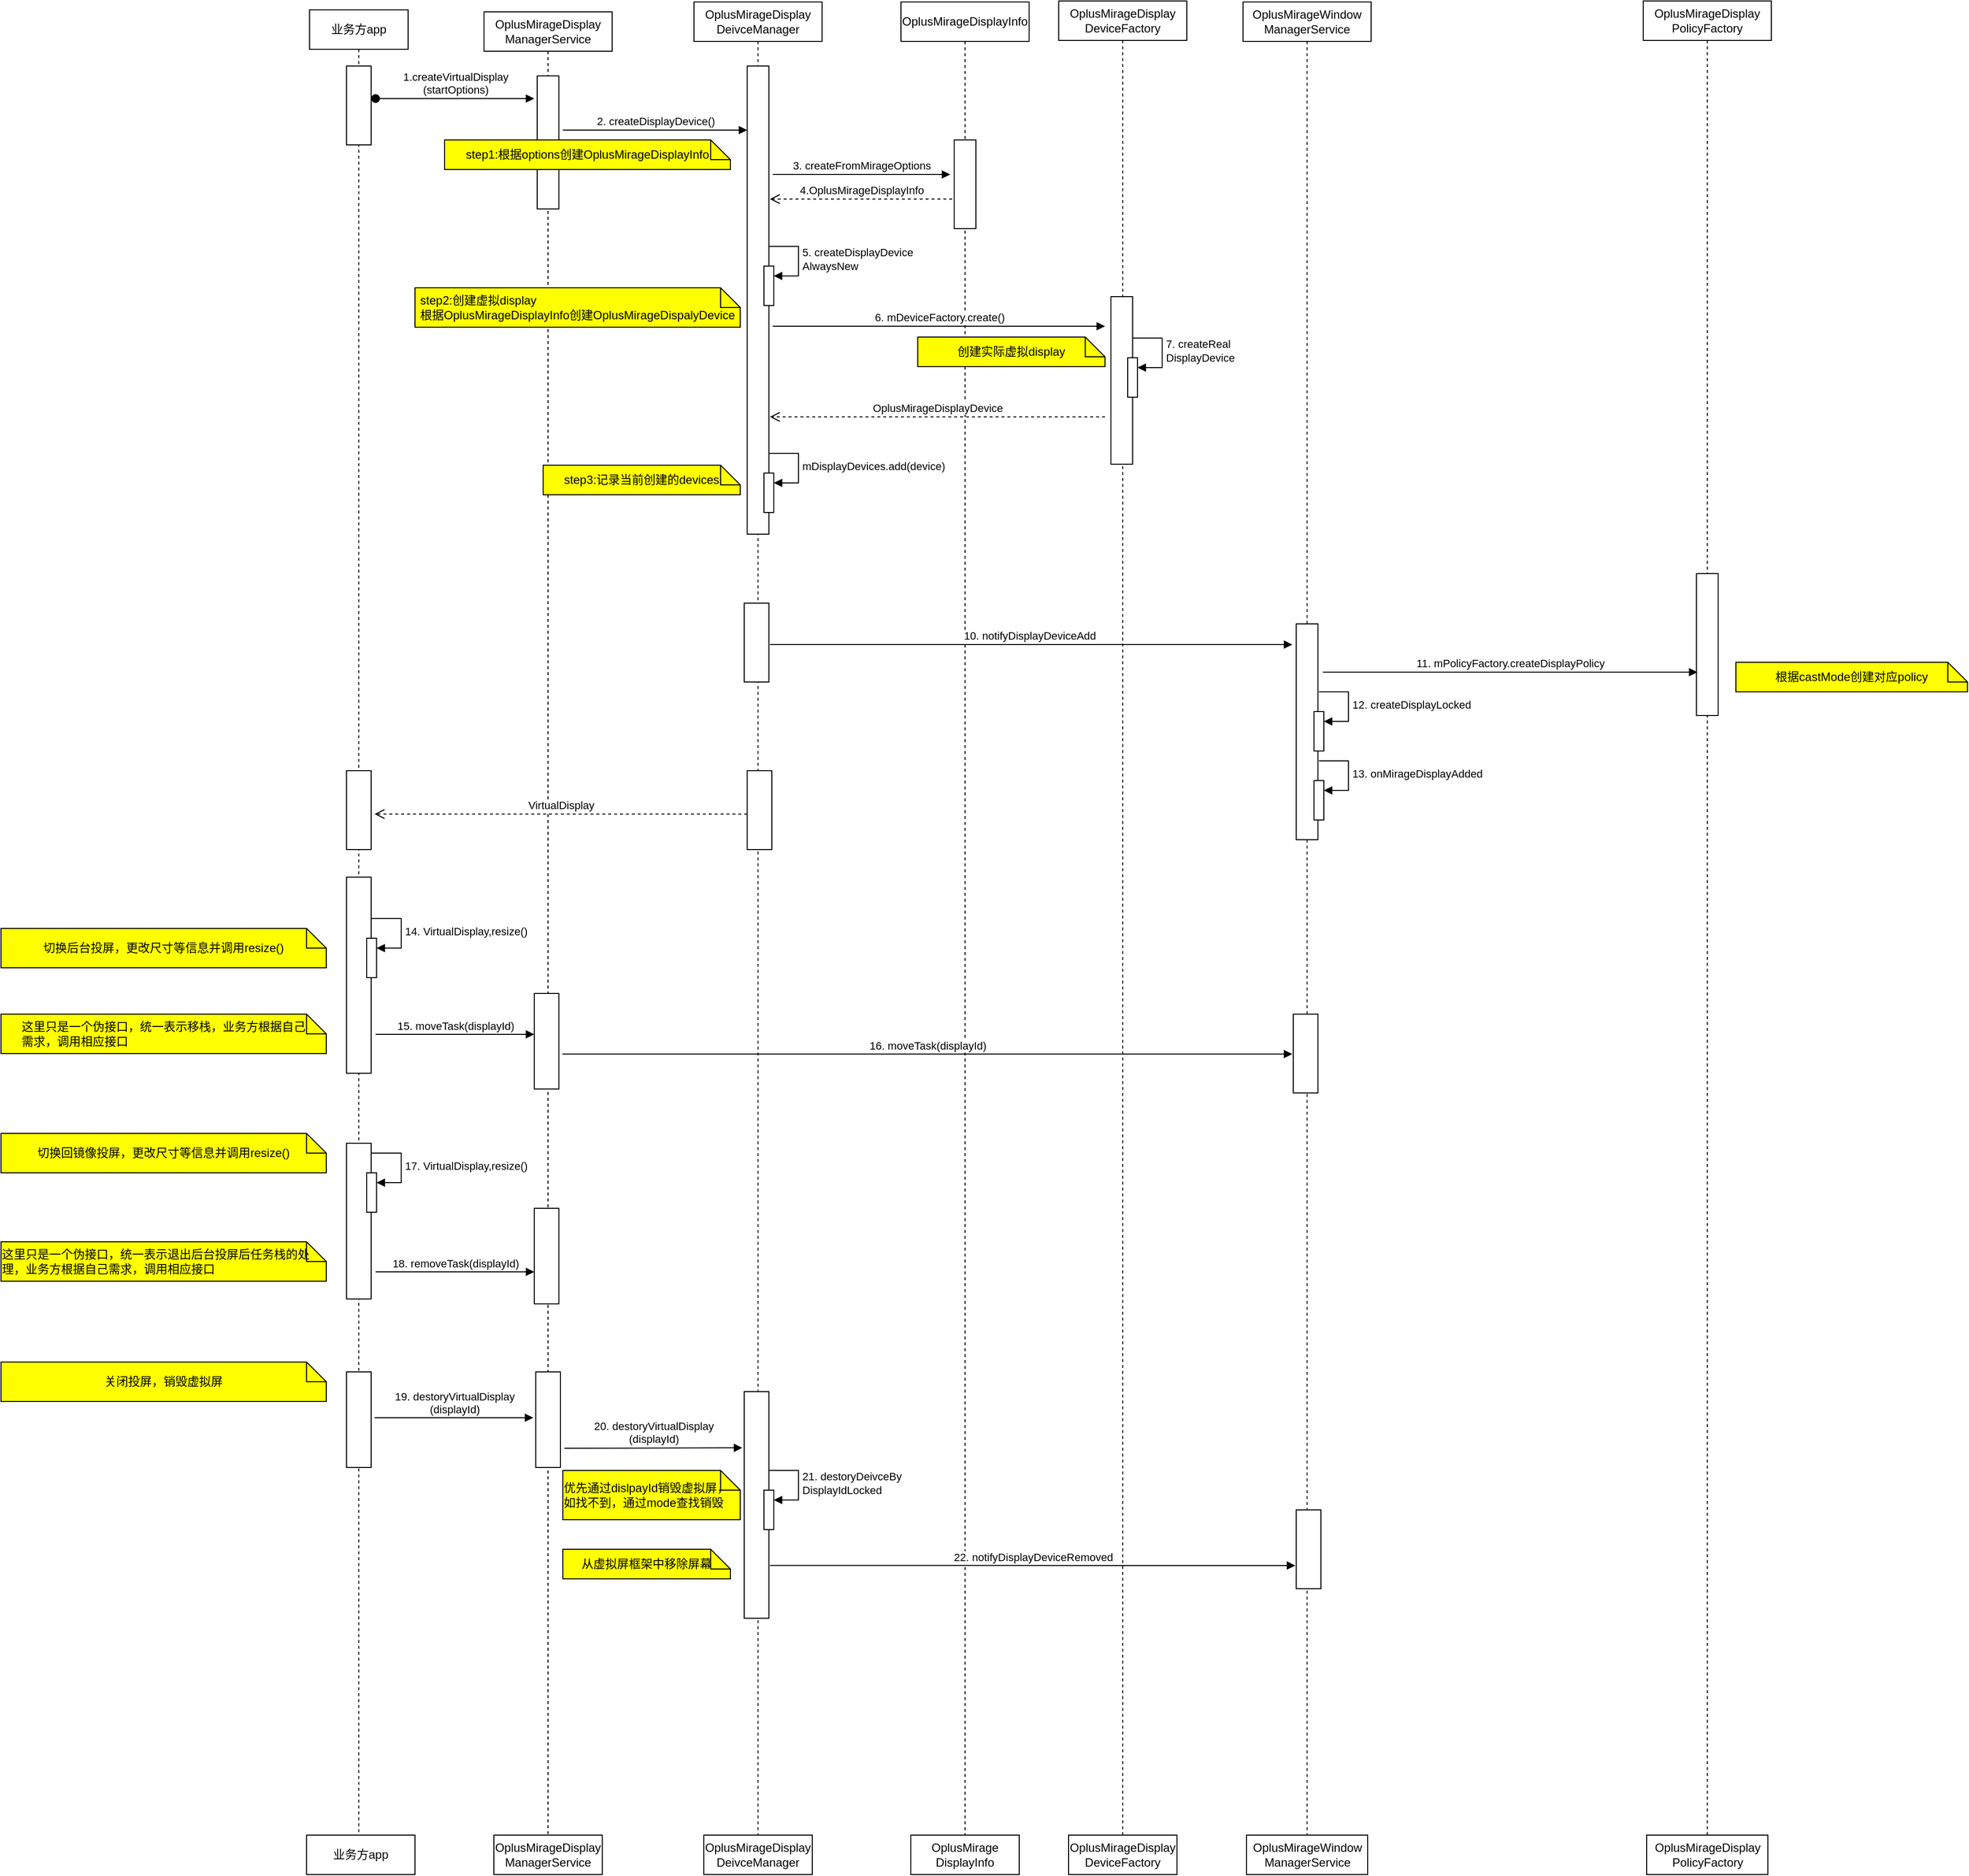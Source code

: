 <mxfile version="21.3.6" type="github">
  <diagram name="第 1 页" id="up2WzP2WOq_WwcbOWC76">
    <mxGraphModel dx="2010" dy="657" grid="1" gridSize="10" guides="1" tooltips="1" connect="1" arrows="1" fold="1" page="1" pageScale="1" pageWidth="827" pageHeight="1169" math="0" shadow="0">
      <root>
        <mxCell id="0" />
        <mxCell id="1" parent="0" />
        <mxCell id="COJoxem9YhKzUR3GFNAb-1" value="OplusMirageDisplay&lt;br&gt;ManagerService" style="shape=umlLifeline;perimeter=lifelinePerimeter;whiteSpace=wrap;html=1;container=0;dropTarget=0;collapsible=0;recursiveResize=0;outlineConnect=0;portConstraint=eastwest;newEdgeStyle={&quot;edgeStyle&quot;:&quot;elbowEdgeStyle&quot;,&quot;elbow&quot;:&quot;vertical&quot;,&quot;curved&quot;:0,&quot;rounded&quot;:0};" vertex="1" parent="1">
          <mxGeometry x="40" y="30" width="130" height="1850" as="geometry" />
        </mxCell>
        <mxCell id="COJoxem9YhKzUR3GFNAb-2" value="" style="html=1;points=[];perimeter=orthogonalPerimeter;outlineConnect=0;targetShapes=umlLifeline;portConstraint=eastwest;newEdgeStyle={&quot;edgeStyle&quot;:&quot;elbowEdgeStyle&quot;,&quot;elbow&quot;:&quot;vertical&quot;,&quot;curved&quot;:0,&quot;rounded&quot;:0};" vertex="1" parent="COJoxem9YhKzUR3GFNAb-1">
          <mxGeometry x="54" y="65" width="22" height="135" as="geometry" />
        </mxCell>
        <mxCell id="COJoxem9YhKzUR3GFNAb-3" value="1.createVirtualDisplay&lt;br&gt;(startOptions)" style="html=1;verticalAlign=bottom;startArrow=oval;endArrow=block;startSize=8;edgeStyle=elbowEdgeStyle;elbow=vertical;curved=0;rounded=0;" edge="1" parent="COJoxem9YhKzUR3GFNAb-1">
          <mxGeometry relative="1" as="geometry">
            <mxPoint x="-110" y="88" as="sourcePoint" />
            <mxPoint x="51" y="88.103" as="targetPoint" />
          </mxGeometry>
        </mxCell>
        <mxCell id="COJoxem9YhKzUR3GFNAb-112" value="" style="html=1;points=[];perimeter=orthogonalPerimeter;outlineConnect=0;targetShapes=umlLifeline;portConstraint=eastwest;newEdgeStyle={&quot;edgeStyle&quot;:&quot;elbowEdgeStyle&quot;,&quot;elbow&quot;:&quot;vertical&quot;,&quot;curved&quot;:0,&quot;rounded&quot;:0};" vertex="1" parent="COJoxem9YhKzUR3GFNAb-1">
          <mxGeometry x="51" y="996" width="25" height="97" as="geometry" />
        </mxCell>
        <mxCell id="COJoxem9YhKzUR3GFNAb-129" value="" style="html=1;points=[];perimeter=orthogonalPerimeter;outlineConnect=0;targetShapes=umlLifeline;portConstraint=eastwest;newEdgeStyle={&quot;edgeStyle&quot;:&quot;elbowEdgeStyle&quot;,&quot;elbow&quot;:&quot;vertical&quot;,&quot;curved&quot;:0,&quot;rounded&quot;:0};" vertex="1" parent="COJoxem9YhKzUR3GFNAb-1">
          <mxGeometry x="51" y="1214" width="25" height="97" as="geometry" />
        </mxCell>
        <mxCell id="COJoxem9YhKzUR3GFNAb-138" value="" style="html=1;points=[];perimeter=orthogonalPerimeter;outlineConnect=0;targetShapes=umlLifeline;portConstraint=eastwest;newEdgeStyle={&quot;edgeStyle&quot;:&quot;elbowEdgeStyle&quot;,&quot;elbow&quot;:&quot;vertical&quot;,&quot;curved&quot;:0,&quot;rounded&quot;:0};" vertex="1" parent="COJoxem9YhKzUR3GFNAb-1">
          <mxGeometry x="52.5" y="1380" width="25" height="97" as="geometry" />
        </mxCell>
        <mxCell id="COJoxem9YhKzUR3GFNAb-5" value="OplusMirageDisplay&lt;br&gt;DeivceManager" style="shape=umlLifeline;perimeter=lifelinePerimeter;whiteSpace=wrap;html=1;container=0;dropTarget=0;collapsible=0;recursiveResize=0;outlineConnect=0;portConstraint=eastwest;newEdgeStyle={&quot;edgeStyle&quot;:&quot;elbowEdgeStyle&quot;,&quot;elbow&quot;:&quot;vertical&quot;,&quot;curved&quot;:0,&quot;rounded&quot;:0};" vertex="1" parent="1">
          <mxGeometry x="253" y="20" width="130" height="1860" as="geometry" />
        </mxCell>
        <mxCell id="COJoxem9YhKzUR3GFNAb-6" value="" style="html=1;points=[];perimeter=orthogonalPerimeter;outlineConnect=0;targetShapes=umlLifeline;portConstraint=eastwest;newEdgeStyle={&quot;edgeStyle&quot;:&quot;elbowEdgeStyle&quot;,&quot;elbow&quot;:&quot;vertical&quot;,&quot;curved&quot;:0,&quot;rounded&quot;:0};" vertex="1" parent="COJoxem9YhKzUR3GFNAb-5">
          <mxGeometry x="54" y="65" width="22" height="475" as="geometry" />
        </mxCell>
        <mxCell id="COJoxem9YhKzUR3GFNAb-7" value="" style="html=1;points=[];perimeter=orthogonalPerimeter;outlineConnect=0;targetShapes=umlLifeline;portConstraint=eastwest;newEdgeStyle={&quot;edgeStyle&quot;:&quot;elbowEdgeStyle&quot;,&quot;elbow&quot;:&quot;vertical&quot;,&quot;curved&quot;:0,&quot;rounded&quot;:0};" vertex="1" parent="COJoxem9YhKzUR3GFNAb-5">
          <mxGeometry x="71" y="268" width="10" height="40" as="geometry" />
        </mxCell>
        <mxCell id="COJoxem9YhKzUR3GFNAb-8" value="5. createDisplayDevice&lt;br&gt;AlwaysNew" style="html=1;align=left;spacingLeft=2;endArrow=block;rounded=0;edgeStyle=orthogonalEdgeStyle;curved=0;rounded=0;" edge="1" parent="COJoxem9YhKzUR3GFNAb-5" target="COJoxem9YhKzUR3GFNAb-7">
          <mxGeometry relative="1" as="geometry">
            <mxPoint x="76" y="248" as="sourcePoint" />
            <Array as="points">
              <mxPoint x="106" y="278" />
            </Array>
          </mxGeometry>
        </mxCell>
        <mxCell id="COJoxem9YhKzUR3GFNAb-9" value="" style="html=1;points=[];perimeter=orthogonalPerimeter;outlineConnect=0;targetShapes=umlLifeline;portConstraint=eastwest;newEdgeStyle={&quot;edgeStyle&quot;:&quot;elbowEdgeStyle&quot;,&quot;elbow&quot;:&quot;vertical&quot;,&quot;curved&quot;:0,&quot;rounded&quot;:0};" vertex="1" parent="COJoxem9YhKzUR3GFNAb-5">
          <mxGeometry x="71" y="478" width="10" height="40" as="geometry" />
        </mxCell>
        <mxCell id="COJoxem9YhKzUR3GFNAb-10" value="mDisplayDevices.add(device)" style="html=1;align=left;spacingLeft=2;endArrow=block;rounded=0;edgeStyle=orthogonalEdgeStyle;curved=0;rounded=0;" edge="1" parent="COJoxem9YhKzUR3GFNAb-5" target="COJoxem9YhKzUR3GFNAb-9">
          <mxGeometry relative="1" as="geometry">
            <mxPoint x="76" y="458" as="sourcePoint" />
            <Array as="points">
              <mxPoint x="106" y="488" />
            </Array>
          </mxGeometry>
        </mxCell>
        <mxCell id="COJoxem9YhKzUR3GFNAb-98" value="" style="html=1;points=[];perimeter=orthogonalPerimeter;outlineConnect=0;targetShapes=umlLifeline;portConstraint=eastwest;newEdgeStyle={&quot;edgeStyle&quot;:&quot;elbowEdgeStyle&quot;,&quot;elbow&quot;:&quot;vertical&quot;,&quot;curved&quot;:0,&quot;rounded&quot;:0};" vertex="1" parent="COJoxem9YhKzUR3GFNAb-5">
          <mxGeometry x="51" y="610" width="25" height="80" as="geometry" />
        </mxCell>
        <mxCell id="COJoxem9YhKzUR3GFNAb-140" value="" style="html=1;points=[];perimeter=orthogonalPerimeter;outlineConnect=0;targetShapes=umlLifeline;portConstraint=eastwest;newEdgeStyle={&quot;edgeStyle&quot;:&quot;elbowEdgeStyle&quot;,&quot;elbow&quot;:&quot;vertical&quot;,&quot;curved&quot;:0,&quot;rounded&quot;:0};" vertex="1" parent="COJoxem9YhKzUR3GFNAb-5">
          <mxGeometry x="51" y="1410" width="25" height="230" as="geometry" />
        </mxCell>
        <mxCell id="COJoxem9YhKzUR3GFNAb-146" value="" style="html=1;points=[];perimeter=orthogonalPerimeter;outlineConnect=0;targetShapes=umlLifeline;portConstraint=eastwest;newEdgeStyle={&quot;edgeStyle&quot;:&quot;elbowEdgeStyle&quot;,&quot;elbow&quot;:&quot;vertical&quot;,&quot;curved&quot;:0,&quot;rounded&quot;:0};" vertex="1" parent="COJoxem9YhKzUR3GFNAb-5">
          <mxGeometry x="71" y="1510" width="10" height="40" as="geometry" />
        </mxCell>
        <mxCell id="COJoxem9YhKzUR3GFNAb-147" value="21. destoryDeivceBy&lt;br&gt;DisplayIdLocked" style="html=1;align=left;spacingLeft=2;endArrow=block;rounded=0;edgeStyle=orthogonalEdgeStyle;curved=0;rounded=0;" edge="1" parent="COJoxem9YhKzUR3GFNAb-5" target="COJoxem9YhKzUR3GFNAb-146">
          <mxGeometry relative="1" as="geometry">
            <mxPoint x="76" y="1490" as="sourcePoint" />
            <Array as="points">
              <mxPoint x="106" y="1520" />
            </Array>
          </mxGeometry>
        </mxCell>
        <mxCell id="COJoxem9YhKzUR3GFNAb-12" value="2. createDisplayDevice()" style="html=1;verticalAlign=bottom;endArrow=block;edgeStyle=elbowEdgeStyle;elbow=vertical;curved=0;rounded=0;" edge="1" parent="1">
          <mxGeometry width="80" relative="1" as="geometry">
            <mxPoint x="120" y="150" as="sourcePoint" />
            <mxPoint x="307" y="150.034" as="targetPoint" />
          </mxGeometry>
        </mxCell>
        <mxCell id="COJoxem9YhKzUR3GFNAb-13" value="OplusMirageDisplayInfo" style="shape=umlLifeline;perimeter=lifelinePerimeter;whiteSpace=wrap;html=1;container=0;dropTarget=0;collapsible=0;recursiveResize=0;outlineConnect=0;portConstraint=eastwest;newEdgeStyle={&quot;edgeStyle&quot;:&quot;elbowEdgeStyle&quot;,&quot;elbow&quot;:&quot;vertical&quot;,&quot;curved&quot;:0,&quot;rounded&quot;:0};" vertex="1" parent="1">
          <mxGeometry x="463" y="20" width="130" height="1860" as="geometry" />
        </mxCell>
        <mxCell id="COJoxem9YhKzUR3GFNAb-14" value="" style="html=1;points=[];perimeter=orthogonalPerimeter;outlineConnect=0;targetShapes=umlLifeline;portConstraint=eastwest;newEdgeStyle={&quot;edgeStyle&quot;:&quot;elbowEdgeStyle&quot;,&quot;elbow&quot;:&quot;vertical&quot;,&quot;curved&quot;:0,&quot;rounded&quot;:0};" vertex="1" parent="COJoxem9YhKzUR3GFNAb-13">
          <mxGeometry x="54" y="140" width="22" height="90" as="geometry" />
        </mxCell>
        <mxCell id="COJoxem9YhKzUR3GFNAb-15" value="3. createFromMirageOptions" style="html=1;verticalAlign=bottom;endArrow=block;edgeStyle=elbowEdgeStyle;elbow=vertical;curved=0;rounded=0;" edge="1" parent="1">
          <mxGeometry width="80" relative="1" as="geometry">
            <mxPoint x="333" y="195" as="sourcePoint" />
            <mxPoint x="513" y="195" as="targetPoint" />
          </mxGeometry>
        </mxCell>
        <mxCell id="COJoxem9YhKzUR3GFNAb-16" value="OplusMirageDisplay&lt;br&gt;DeviceFactory" style="shape=umlLifeline;perimeter=lifelinePerimeter;whiteSpace=wrap;html=1;container=0;dropTarget=0;collapsible=0;recursiveResize=0;outlineConnect=0;portConstraint=eastwest;newEdgeStyle={&quot;edgeStyle&quot;:&quot;elbowEdgeStyle&quot;,&quot;elbow&quot;:&quot;vertical&quot;,&quot;curved&quot;:0,&quot;rounded&quot;:0};" vertex="1" parent="1">
          <mxGeometry x="623" y="19" width="130" height="1861" as="geometry" />
        </mxCell>
        <mxCell id="COJoxem9YhKzUR3GFNAb-17" value="" style="html=1;points=[];perimeter=orthogonalPerimeter;outlineConnect=0;targetShapes=umlLifeline;portConstraint=eastwest;newEdgeStyle={&quot;edgeStyle&quot;:&quot;elbowEdgeStyle&quot;,&quot;elbow&quot;:&quot;vertical&quot;,&quot;curved&quot;:0,&quot;rounded&quot;:0};" vertex="1" parent="COJoxem9YhKzUR3GFNAb-16">
          <mxGeometry x="53" y="300" width="22" height="170" as="geometry" />
        </mxCell>
        <mxCell id="COJoxem9YhKzUR3GFNAb-18" value="" style="html=1;points=[];perimeter=orthogonalPerimeter;outlineConnect=0;targetShapes=umlLifeline;portConstraint=eastwest;newEdgeStyle={&quot;edgeStyle&quot;:&quot;elbowEdgeStyle&quot;,&quot;elbow&quot;:&quot;vertical&quot;,&quot;curved&quot;:0,&quot;rounded&quot;:0};" vertex="1" parent="COJoxem9YhKzUR3GFNAb-16">
          <mxGeometry x="70" y="362" width="10" height="40" as="geometry" />
        </mxCell>
        <mxCell id="COJoxem9YhKzUR3GFNAb-19" value="7. createReal&lt;br&gt;DisplayDevice" style="html=1;align=left;spacingLeft=2;endArrow=block;rounded=0;edgeStyle=orthogonalEdgeStyle;curved=0;rounded=0;" edge="1" parent="COJoxem9YhKzUR3GFNAb-16" target="COJoxem9YhKzUR3GFNAb-18">
          <mxGeometry relative="1" as="geometry">
            <mxPoint x="75" y="342" as="sourcePoint" />
            <Array as="points">
              <mxPoint x="105" y="372" />
            </Array>
          </mxGeometry>
        </mxCell>
        <mxCell id="COJoxem9YhKzUR3GFNAb-20" value="6. mDeviceFactory.create()" style="html=1;verticalAlign=bottom;endArrow=block;edgeStyle=elbowEdgeStyle;elbow=vertical;curved=0;rounded=0;" edge="1" parent="1">
          <mxGeometry x="0.002" width="80" relative="1" as="geometry">
            <mxPoint x="333" y="349" as="sourcePoint" />
            <mxPoint x="670" y="349" as="targetPoint" />
            <mxPoint as="offset" />
          </mxGeometry>
        </mxCell>
        <mxCell id="COJoxem9YhKzUR3GFNAb-24" value="OplusMirageDisplayDevice" style="html=1;verticalAlign=bottom;endArrow=open;dashed=1;endSize=8;edgeStyle=elbowEdgeStyle;elbow=vertical;curved=0;rounded=0;" edge="1" parent="1">
          <mxGeometry relative="1" as="geometry">
            <mxPoint x="670" y="441" as="sourcePoint" />
            <mxPoint x="330" y="441" as="targetPoint" />
          </mxGeometry>
        </mxCell>
        <mxCell id="COJoxem9YhKzUR3GFNAb-25" value="OplusMirageWindow&lt;br&gt;ManagerService" style="shape=umlLifeline;perimeter=lifelinePerimeter;whiteSpace=wrap;html=1;container=0;dropTarget=0;collapsible=0;recursiveResize=0;outlineConnect=0;portConstraint=eastwest;newEdgeStyle={&quot;edgeStyle&quot;:&quot;elbowEdgeStyle&quot;,&quot;elbow&quot;:&quot;vertical&quot;,&quot;curved&quot;:0,&quot;rounded&quot;:0};" vertex="1" parent="1">
          <mxGeometry x="810" y="20" width="130" height="1860" as="geometry" />
        </mxCell>
        <mxCell id="COJoxem9YhKzUR3GFNAb-106" value="" style="html=1;points=[];perimeter=orthogonalPerimeter;outlineConnect=0;targetShapes=umlLifeline;portConstraint=eastwest;newEdgeStyle={&quot;edgeStyle&quot;:&quot;elbowEdgeStyle&quot;,&quot;elbow&quot;:&quot;vertical&quot;,&quot;curved&quot;:0,&quot;rounded&quot;:0};" vertex="1" parent="COJoxem9YhKzUR3GFNAb-25">
          <mxGeometry x="54" y="631" width="22" height="219" as="geometry" />
        </mxCell>
        <mxCell id="COJoxem9YhKzUR3GFNAb-117" value="" style="html=1;points=[];perimeter=orthogonalPerimeter;outlineConnect=0;targetShapes=umlLifeline;portConstraint=eastwest;newEdgeStyle={&quot;edgeStyle&quot;:&quot;elbowEdgeStyle&quot;,&quot;elbow&quot;:&quot;vertical&quot;,&quot;curved&quot;:0,&quot;rounded&quot;:0};" vertex="1" parent="COJoxem9YhKzUR3GFNAb-25">
          <mxGeometry x="51" y="1027" width="25" height="80" as="geometry" />
        </mxCell>
        <mxCell id="COJoxem9YhKzUR3GFNAb-150" value="" style="html=1;points=[];perimeter=orthogonalPerimeter;outlineConnect=0;targetShapes=umlLifeline;portConstraint=eastwest;newEdgeStyle={&quot;edgeStyle&quot;:&quot;elbowEdgeStyle&quot;,&quot;elbow&quot;:&quot;vertical&quot;,&quot;curved&quot;:0,&quot;rounded&quot;:0};" vertex="1" parent="COJoxem9YhKzUR3GFNAb-25">
          <mxGeometry x="54" y="1530" width="25" height="80" as="geometry" />
        </mxCell>
        <mxCell id="COJoxem9YhKzUR3GFNAb-45" value="10. notifyDisplayDeviceAdd&amp;nbsp;" style="html=1;verticalAlign=bottom;endArrow=block;edgeStyle=elbowEdgeStyle;elbow=vertical;curved=0;rounded=0;" edge="1" parent="1">
          <mxGeometry width="80" relative="1" as="geometry">
            <mxPoint x="330" y="672" as="sourcePoint" />
            <mxPoint x="860" y="672" as="targetPoint" />
          </mxGeometry>
        </mxCell>
        <mxCell id="COJoxem9YhKzUR3GFNAb-49" value="OplusMirageDisplay&lt;br&gt;PolicyFactory" style="shape=umlLifeline;perimeter=lifelinePerimeter;whiteSpace=wrap;html=1;container=0;dropTarget=0;collapsible=0;recursiveResize=0;outlineConnect=0;portConstraint=eastwest;newEdgeStyle={&quot;edgeStyle&quot;:&quot;elbowEdgeStyle&quot;,&quot;elbow&quot;:&quot;vertical&quot;,&quot;curved&quot;:0,&quot;rounded&quot;:0};" vertex="1" parent="1">
          <mxGeometry x="1216" y="19" width="130" height="1861" as="geometry" />
        </mxCell>
        <mxCell id="COJoxem9YhKzUR3GFNAb-50" value="" style="html=1;points=[];perimeter=orthogonalPerimeter;outlineConnect=0;targetShapes=umlLifeline;portConstraint=eastwest;newEdgeStyle={&quot;edgeStyle&quot;:&quot;elbowEdgeStyle&quot;,&quot;elbow&quot;:&quot;vertical&quot;,&quot;curved&quot;:0,&quot;rounded&quot;:0};" vertex="1" parent="COJoxem9YhKzUR3GFNAb-49">
          <mxGeometry x="54" y="581" width="22" height="144" as="geometry" />
        </mxCell>
        <mxCell id="COJoxem9YhKzUR3GFNAb-57" value="&lt;div style=&quot;text-align: left;&quot;&gt;step1:根据options创建OplusMirageDisplayInfo&lt;/div&gt;" style="shape=note;size=20;whiteSpace=wrap;html=1;fillColor=#FFFF00;" vertex="1" parent="1">
          <mxGeometry y="160" width="290" height="30" as="geometry" />
        </mxCell>
        <mxCell id="COJoxem9YhKzUR3GFNAb-58" value="4.OplusMirageDisplayInfo" style="html=1;verticalAlign=bottom;endArrow=open;dashed=1;endSize=8;edgeStyle=elbowEdgeStyle;elbow=vertical;curved=0;rounded=0;" edge="1" parent="1">
          <mxGeometry relative="1" as="geometry">
            <mxPoint x="515" y="220" as="sourcePoint" />
            <mxPoint x="330" y="220" as="targetPoint" />
          </mxGeometry>
        </mxCell>
        <mxCell id="COJoxem9YhKzUR3GFNAb-59" value="&lt;div style=&quot;text-align: left;&quot;&gt;step2:创建虚拟display&lt;/div&gt;&lt;div style=&quot;text-align: left;&quot;&gt;根据OplusMirageDisplayInfo创建OplusMirageDispalyDevice&lt;/div&gt;" style="shape=note;size=20;whiteSpace=wrap;html=1;fillColor=#FFFF00;" vertex="1" parent="1">
          <mxGeometry x="-30" y="310" width="330" height="40" as="geometry" />
        </mxCell>
        <mxCell id="COJoxem9YhKzUR3GFNAb-60" value="创建实际虚拟display" style="shape=note;size=20;whiteSpace=wrap;html=1;fillColor=#FFFF00;" vertex="1" parent="1">
          <mxGeometry x="480" y="360" width="190" height="30" as="geometry" />
        </mxCell>
        <mxCell id="COJoxem9YhKzUR3GFNAb-65" value="step3:记录当前创建的devices" style="shape=note;size=20;whiteSpace=wrap;html=1;fillColor=#FFFF00;" vertex="1" parent="1">
          <mxGeometry x="100" y="490" width="200" height="30" as="geometry" />
        </mxCell>
        <mxCell id="COJoxem9YhKzUR3GFNAb-75" value="业务方app" style="shape=umlLifeline;perimeter=lifelinePerimeter;whiteSpace=wrap;html=1;container=1;dropTarget=0;collapsible=0;recursiveResize=0;outlineConnect=0;portConstraint=eastwest;newEdgeStyle={&quot;edgeStyle&quot;:&quot;elbowEdgeStyle&quot;,&quot;elbow&quot;:&quot;vertical&quot;,&quot;curved&quot;:0,&quot;rounded&quot;:0};" vertex="1" parent="1">
          <mxGeometry x="-137" y="28" width="100" height="1852" as="geometry" />
        </mxCell>
        <mxCell id="COJoxem9YhKzUR3GFNAb-76" value="" style="html=1;points=[];perimeter=orthogonalPerimeter;outlineConnect=0;targetShapes=umlLifeline;portConstraint=eastwest;newEdgeStyle={&quot;edgeStyle&quot;:&quot;elbowEdgeStyle&quot;,&quot;elbow&quot;:&quot;vertical&quot;,&quot;curved&quot;:0,&quot;rounded&quot;:0};" vertex="1" parent="COJoxem9YhKzUR3GFNAb-75">
          <mxGeometry x="37.5" y="57" width="25" height="80" as="geometry" />
        </mxCell>
        <mxCell id="COJoxem9YhKzUR3GFNAb-96" value="" style="html=1;points=[];perimeter=orthogonalPerimeter;outlineConnect=0;targetShapes=umlLifeline;portConstraint=eastwest;newEdgeStyle={&quot;edgeStyle&quot;:&quot;elbowEdgeStyle&quot;,&quot;elbow&quot;:&quot;vertical&quot;,&quot;curved&quot;:0,&quot;rounded&quot;:0};" vertex="1" parent="COJoxem9YhKzUR3GFNAb-75">
          <mxGeometry x="37.5" y="772" width="25" height="80" as="geometry" />
        </mxCell>
        <mxCell id="COJoxem9YhKzUR3GFNAb-111" value="" style="html=1;points=[];perimeter=orthogonalPerimeter;outlineConnect=0;targetShapes=umlLifeline;portConstraint=eastwest;newEdgeStyle={&quot;edgeStyle&quot;:&quot;elbowEdgeStyle&quot;,&quot;elbow&quot;:&quot;vertical&quot;,&quot;curved&quot;:0,&quot;rounded&quot;:0};" vertex="1" parent="COJoxem9YhKzUR3GFNAb-75">
          <mxGeometry x="37.5" y="880" width="25" height="199" as="geometry" />
        </mxCell>
        <mxCell id="COJoxem9YhKzUR3GFNAb-125" value="" style="html=1;points=[];perimeter=orthogonalPerimeter;outlineConnect=0;targetShapes=umlLifeline;portConstraint=eastwest;newEdgeStyle={&quot;edgeStyle&quot;:&quot;elbowEdgeStyle&quot;,&quot;elbow&quot;:&quot;vertical&quot;,&quot;curved&quot;:0,&quot;rounded&quot;:0};" vertex="1" parent="COJoxem9YhKzUR3GFNAb-75">
          <mxGeometry x="58" y="942" width="10" height="40" as="geometry" />
        </mxCell>
        <mxCell id="COJoxem9YhKzUR3GFNAb-126" value="14. VirtualDisplay,resize()" style="html=1;align=left;spacingLeft=2;endArrow=block;rounded=0;edgeStyle=orthogonalEdgeStyle;curved=0;rounded=0;" edge="1" target="COJoxem9YhKzUR3GFNAb-125" parent="COJoxem9YhKzUR3GFNAb-75">
          <mxGeometry relative="1" as="geometry">
            <mxPoint x="63" y="922" as="sourcePoint" />
            <Array as="points">
              <mxPoint x="93" y="952" />
            </Array>
          </mxGeometry>
        </mxCell>
        <mxCell id="COJoxem9YhKzUR3GFNAb-128" value="" style="html=1;points=[];perimeter=orthogonalPerimeter;outlineConnect=0;targetShapes=umlLifeline;portConstraint=eastwest;newEdgeStyle={&quot;edgeStyle&quot;:&quot;elbowEdgeStyle&quot;,&quot;elbow&quot;:&quot;vertical&quot;,&quot;curved&quot;:0,&quot;rounded&quot;:0};" vertex="1" parent="COJoxem9YhKzUR3GFNAb-75">
          <mxGeometry x="37.5" y="1150" width="25" height="158" as="geometry" />
        </mxCell>
        <mxCell id="COJoxem9YhKzUR3GFNAb-131" value="" style="html=1;points=[];perimeter=orthogonalPerimeter;outlineConnect=0;targetShapes=umlLifeline;portConstraint=eastwest;newEdgeStyle={&quot;edgeStyle&quot;:&quot;elbowEdgeStyle&quot;,&quot;elbow&quot;:&quot;vertical&quot;,&quot;curved&quot;:0,&quot;rounded&quot;:0};" vertex="1" parent="COJoxem9YhKzUR3GFNAb-75">
          <mxGeometry x="58" y="1180" width="10" height="40" as="geometry" />
        </mxCell>
        <mxCell id="COJoxem9YhKzUR3GFNAb-132" value="17. VirtualDisplay,resize()" style="html=1;align=left;spacingLeft=2;endArrow=block;rounded=0;edgeStyle=orthogonalEdgeStyle;curved=0;rounded=0;" edge="1" target="COJoxem9YhKzUR3GFNAb-131" parent="COJoxem9YhKzUR3GFNAb-75">
          <mxGeometry relative="1" as="geometry">
            <mxPoint x="63" y="1160" as="sourcePoint" />
            <Array as="points">
              <mxPoint x="93" y="1190" />
            </Array>
          </mxGeometry>
        </mxCell>
        <mxCell id="COJoxem9YhKzUR3GFNAb-136" value="" style="html=1;points=[];perimeter=orthogonalPerimeter;outlineConnect=0;targetShapes=umlLifeline;portConstraint=eastwest;newEdgeStyle={&quot;edgeStyle&quot;:&quot;elbowEdgeStyle&quot;,&quot;elbow&quot;:&quot;vertical&quot;,&quot;curved&quot;:0,&quot;rounded&quot;:0};" vertex="1" parent="COJoxem9YhKzUR3GFNAb-75">
          <mxGeometry x="37.5" y="1382" width="25" height="97" as="geometry" />
        </mxCell>
        <mxCell id="COJoxem9YhKzUR3GFNAb-80" value="11. mPolicyFactory.createDisplayPolicy" style="html=1;verticalAlign=bottom;endArrow=block;edgeStyle=elbowEdgeStyle;elbow=vertical;curved=0;rounded=0;" edge="1" parent="1">
          <mxGeometry x="-0.001" width="80" relative="1" as="geometry">
            <mxPoint x="891" y="700" as="sourcePoint" />
            <mxPoint x="1271" y="700" as="targetPoint" />
            <mxPoint as="offset" />
          </mxGeometry>
        </mxCell>
        <mxCell id="COJoxem9YhKzUR3GFNAb-84" value="业务方app" style="html=1;whiteSpace=wrap;" vertex="1" parent="1">
          <mxGeometry x="-140" y="1880" width="110" height="40" as="geometry" />
        </mxCell>
        <mxCell id="COJoxem9YhKzUR3GFNAb-85" value="OplusMirageDisplay&lt;br style=&quot;border-color: var(--border-color);&quot;&gt;ManagerService" style="html=1;whiteSpace=wrap;" vertex="1" parent="1">
          <mxGeometry x="50" y="1880" width="110" height="40" as="geometry" />
        </mxCell>
        <mxCell id="COJoxem9YhKzUR3GFNAb-86" value="OplusMirageDisplay&lt;br style=&quot;border-color: var(--border-color);&quot;&gt;DeivceManager" style="html=1;whiteSpace=wrap;" vertex="1" parent="1">
          <mxGeometry x="263" y="1880" width="110" height="40" as="geometry" />
        </mxCell>
        <mxCell id="COJoxem9YhKzUR3GFNAb-87" value="OplusMirage&lt;br&gt;DisplayInfo" style="html=1;whiteSpace=wrap;" vertex="1" parent="1">
          <mxGeometry x="473" y="1880" width="110" height="40" as="geometry" />
        </mxCell>
        <mxCell id="COJoxem9YhKzUR3GFNAb-88" value="OplusMirageDisplay&lt;br style=&quot;border-color: var(--border-color);&quot;&gt;DeviceFactory" style="html=1;whiteSpace=wrap;" vertex="1" parent="1">
          <mxGeometry x="633" y="1880" width="110" height="40" as="geometry" />
        </mxCell>
        <mxCell id="COJoxem9YhKzUR3GFNAb-90" value="OplusMirageWindow&lt;br style=&quot;border-color: var(--border-color);&quot;&gt;ManagerService" style="html=1;whiteSpace=wrap;" vertex="1" parent="1">
          <mxGeometry x="813.5" y="1880" width="123" height="40" as="geometry" />
        </mxCell>
        <mxCell id="COJoxem9YhKzUR3GFNAb-92" value="OplusMirageDisplay&lt;br style=&quot;border-color: var(--border-color);&quot;&gt;PolicyFactory" style="html=1;whiteSpace=wrap;" vertex="1" parent="1">
          <mxGeometry x="1219.5" y="1880" width="123" height="40" as="geometry" />
        </mxCell>
        <mxCell id="COJoxem9YhKzUR3GFNAb-95" value="根据castMode创建对应policy" style="shape=note;size=20;whiteSpace=wrap;html=1;fillColor=#FFFF00;" vertex="1" parent="1">
          <mxGeometry x="1310" y="690" width="235" height="30" as="geometry" />
        </mxCell>
        <mxCell id="COJoxem9YhKzUR3GFNAb-97" value="VirtualDisplay" style="html=1;verticalAlign=bottom;endArrow=open;dashed=1;endSize=8;edgeStyle=elbowEdgeStyle;elbow=vertical;curved=0;rounded=0;" edge="1" parent="1" source="COJoxem9YhKzUR3GFNAb-120">
          <mxGeometry relative="1" as="geometry">
            <mxPoint x="670" y="844.06" as="sourcePoint" />
            <mxPoint x="-71" y="844.06" as="targetPoint" />
          </mxGeometry>
        </mxCell>
        <mxCell id="COJoxem9YhKzUR3GFNAb-107" value="" style="html=1;points=[];perimeter=orthogonalPerimeter;outlineConnect=0;targetShapes=umlLifeline;portConstraint=eastwest;newEdgeStyle={&quot;edgeStyle&quot;:&quot;elbowEdgeStyle&quot;,&quot;elbow&quot;:&quot;vertical&quot;,&quot;curved&quot;:0,&quot;rounded&quot;:0};" vertex="1" parent="1">
          <mxGeometry x="882" y="740" width="10" height="40" as="geometry" />
        </mxCell>
        <mxCell id="COJoxem9YhKzUR3GFNAb-108" value="12. createDisplayLocked" style="html=1;align=left;spacingLeft=2;endArrow=block;rounded=0;edgeStyle=orthogonalEdgeStyle;curved=0;rounded=0;" edge="1" parent="1" target="COJoxem9YhKzUR3GFNAb-107">
          <mxGeometry relative="1" as="geometry">
            <mxPoint x="887" y="720" as="sourcePoint" />
            <Array as="points">
              <mxPoint x="917" y="750" />
            </Array>
          </mxGeometry>
        </mxCell>
        <mxCell id="COJoxem9YhKzUR3GFNAb-109" value="" style="html=1;points=[];perimeter=orthogonalPerimeter;outlineConnect=0;targetShapes=umlLifeline;portConstraint=eastwest;newEdgeStyle={&quot;edgeStyle&quot;:&quot;elbowEdgeStyle&quot;,&quot;elbow&quot;:&quot;vertical&quot;,&quot;curved&quot;:0,&quot;rounded&quot;:0};" vertex="1" parent="1">
          <mxGeometry x="882" y="810" width="10" height="40" as="geometry" />
        </mxCell>
        <mxCell id="COJoxem9YhKzUR3GFNAb-110" value="13. onMirageDisplayAdded" style="html=1;align=left;spacingLeft=2;endArrow=block;rounded=0;edgeStyle=orthogonalEdgeStyle;curved=0;rounded=0;" edge="1" parent="1" target="COJoxem9YhKzUR3GFNAb-109">
          <mxGeometry relative="1" as="geometry">
            <mxPoint x="887" y="790" as="sourcePoint" />
            <Array as="points">
              <mxPoint x="917" y="820" />
            </Array>
          </mxGeometry>
        </mxCell>
        <mxCell id="COJoxem9YhKzUR3GFNAb-115" value="15. moveTask(displayId)" style="html=1;verticalAlign=bottom;endArrow=block;edgeStyle=elbowEdgeStyle;elbow=vertical;curved=0;rounded=0;" edge="1" parent="1" target="COJoxem9YhKzUR3GFNAb-112">
          <mxGeometry width="80" relative="1" as="geometry">
            <mxPoint x="-70" y="1067.5" as="sourcePoint" />
            <mxPoint x="100" y="1067.534" as="targetPoint" />
          </mxGeometry>
        </mxCell>
        <mxCell id="COJoxem9YhKzUR3GFNAb-116" value="&lt;div style=&quot;text-align: left;&quot;&gt;这里只是一个伪接口，统一表示移栈，业务方根据自己&lt;/div&gt;&lt;div style=&quot;text-align: left;&quot;&gt;需求，调用相应接口&lt;/div&gt;" style="shape=note;size=20;whiteSpace=wrap;html=1;fillColor=#FFFF00;" vertex="1" parent="1">
          <mxGeometry x="-450" y="1047" width="330" height="40" as="geometry" />
        </mxCell>
        <mxCell id="COJoxem9YhKzUR3GFNAb-118" value="16. moveTask(displayId)" style="html=1;verticalAlign=bottom;endArrow=block;edgeStyle=elbowEdgeStyle;elbow=vertical;curved=0;rounded=0;" edge="1" parent="1">
          <mxGeometry width="80" relative="1" as="geometry">
            <mxPoint x="119.5" y="1087.5" as="sourcePoint" />
            <mxPoint x="860" y="1087" as="targetPoint" />
          </mxGeometry>
        </mxCell>
        <mxCell id="COJoxem9YhKzUR3GFNAb-120" value="" style="html=1;points=[];perimeter=orthogonalPerimeter;outlineConnect=0;targetShapes=umlLifeline;portConstraint=eastwest;newEdgeStyle={&quot;edgeStyle&quot;:&quot;elbowEdgeStyle&quot;,&quot;elbow&quot;:&quot;vertical&quot;,&quot;curved&quot;:0,&quot;rounded&quot;:0};" vertex="1" parent="1">
          <mxGeometry x="307" y="800" width="25" height="80" as="geometry" />
        </mxCell>
        <mxCell id="COJoxem9YhKzUR3GFNAb-127" value="&lt;div style=&quot;text-align: left;&quot;&gt;切换后台投屏，更改尺寸等信息并调用resize()&lt;/div&gt;" style="shape=note;size=20;whiteSpace=wrap;html=1;fillColor=#FFFF00;" vertex="1" parent="1">
          <mxGeometry x="-450" y="960" width="330" height="40" as="geometry" />
        </mxCell>
        <mxCell id="COJoxem9YhKzUR3GFNAb-130" value="&lt;div style=&quot;text-align: left;&quot;&gt;切换回镜像投屏，更改尺寸等信息并调用resize()&lt;/div&gt;" style="shape=note;size=20;whiteSpace=wrap;html=1;fillColor=#FFFF00;" vertex="1" parent="1">
          <mxGeometry x="-450" y="1168" width="330" height="40" as="geometry" />
        </mxCell>
        <mxCell id="COJoxem9YhKzUR3GFNAb-133" value="18. removeTask(displayId)" style="html=1;verticalAlign=bottom;endArrow=block;edgeStyle=elbowEdgeStyle;elbow=vertical;curved=0;rounded=0;" edge="1" parent="1">
          <mxGeometry width="80" relative="1" as="geometry">
            <mxPoint x="-70" y="1308.5" as="sourcePoint" />
            <mxPoint x="91" y="1308" as="targetPoint" />
          </mxGeometry>
        </mxCell>
        <mxCell id="COJoxem9YhKzUR3GFNAb-135" value="&lt;div style=&quot;text-align: left;&quot;&gt;这里只是一个伪接口，统一表示退出后台投屏后任务栈的处理，业务方根据自己&lt;span style=&quot;background-color: initial;&quot;&gt;需求，调用相应接口&lt;/span&gt;&lt;/div&gt;" style="shape=note;size=20;whiteSpace=wrap;html=1;fillColor=#FFFF00;" vertex="1" parent="1">
          <mxGeometry x="-450" y="1278" width="330" height="40" as="geometry" />
        </mxCell>
        <mxCell id="COJoxem9YhKzUR3GFNAb-137" value="&lt;div style=&quot;text-align: left;&quot;&gt;关闭投屏，销毁虚拟屏&lt;/div&gt;" style="shape=note;size=20;whiteSpace=wrap;html=1;fillColor=#FFFF00;" vertex="1" parent="1">
          <mxGeometry x="-450" y="1400" width="330" height="40" as="geometry" />
        </mxCell>
        <mxCell id="COJoxem9YhKzUR3GFNAb-139" value="19. destoryVirtualDisplay&lt;br&gt;(displayId)" style="html=1;verticalAlign=bottom;endArrow=block;edgeStyle=elbowEdgeStyle;elbow=vertical;curved=0;rounded=0;" edge="1" parent="1">
          <mxGeometry width="80" relative="1" as="geometry">
            <mxPoint x="-71" y="1456.5" as="sourcePoint" />
            <mxPoint x="90" y="1456" as="targetPoint" />
          </mxGeometry>
        </mxCell>
        <mxCell id="COJoxem9YhKzUR3GFNAb-141" value="20. destoryVirtualDisplay&lt;br&gt;(displayId)" style="html=1;verticalAlign=bottom;endArrow=block;edgeStyle=elbowEdgeStyle;elbow=vertical;curved=0;rounded=0;" edge="1" parent="1">
          <mxGeometry width="80" relative="1" as="geometry">
            <mxPoint x="121.5" y="1487.5" as="sourcePoint" />
            <mxPoint x="302" y="1487" as="targetPoint" />
            <Array as="points">
              <mxPoint x="312" y="1487" />
            </Array>
          </mxGeometry>
        </mxCell>
        <mxCell id="COJoxem9YhKzUR3GFNAb-148" value="&lt;div style=&quot;text-align: left;&quot;&gt;优先通过dislpayId销毁虚拟屏，如&lt;span style=&quot;background-color: initial;&quot;&gt;找不到，通过mode查找销毁&lt;/span&gt;&lt;/div&gt;" style="shape=note;size=20;whiteSpace=wrap;html=1;fillColor=#FFFF00;" vertex="1" parent="1">
          <mxGeometry x="120" y="1510" width="180" height="50" as="geometry" />
        </mxCell>
        <mxCell id="COJoxem9YhKzUR3GFNAb-149" value="22. notifyDisplayDeviceRemoved" style="html=1;verticalAlign=bottom;endArrow=block;edgeStyle=elbowEdgeStyle;elbow=vertical;curved=0;rounded=0;" edge="1" parent="1">
          <mxGeometry width="80" relative="1" as="geometry">
            <mxPoint x="330" y="1606.33" as="sourcePoint" />
            <mxPoint x="863" y="1607" as="targetPoint" />
          </mxGeometry>
        </mxCell>
        <mxCell id="COJoxem9YhKzUR3GFNAb-151" value="&lt;div style=&quot;text-align: left;&quot;&gt;从虚拟屏框架中移除屏幕&lt;/div&gt;" style="shape=note;size=20;whiteSpace=wrap;html=1;fillColor=#FFFF00;" vertex="1" parent="1">
          <mxGeometry x="120" y="1590" width="170" height="30" as="geometry" />
        </mxCell>
      </root>
    </mxGraphModel>
  </diagram>
</mxfile>
